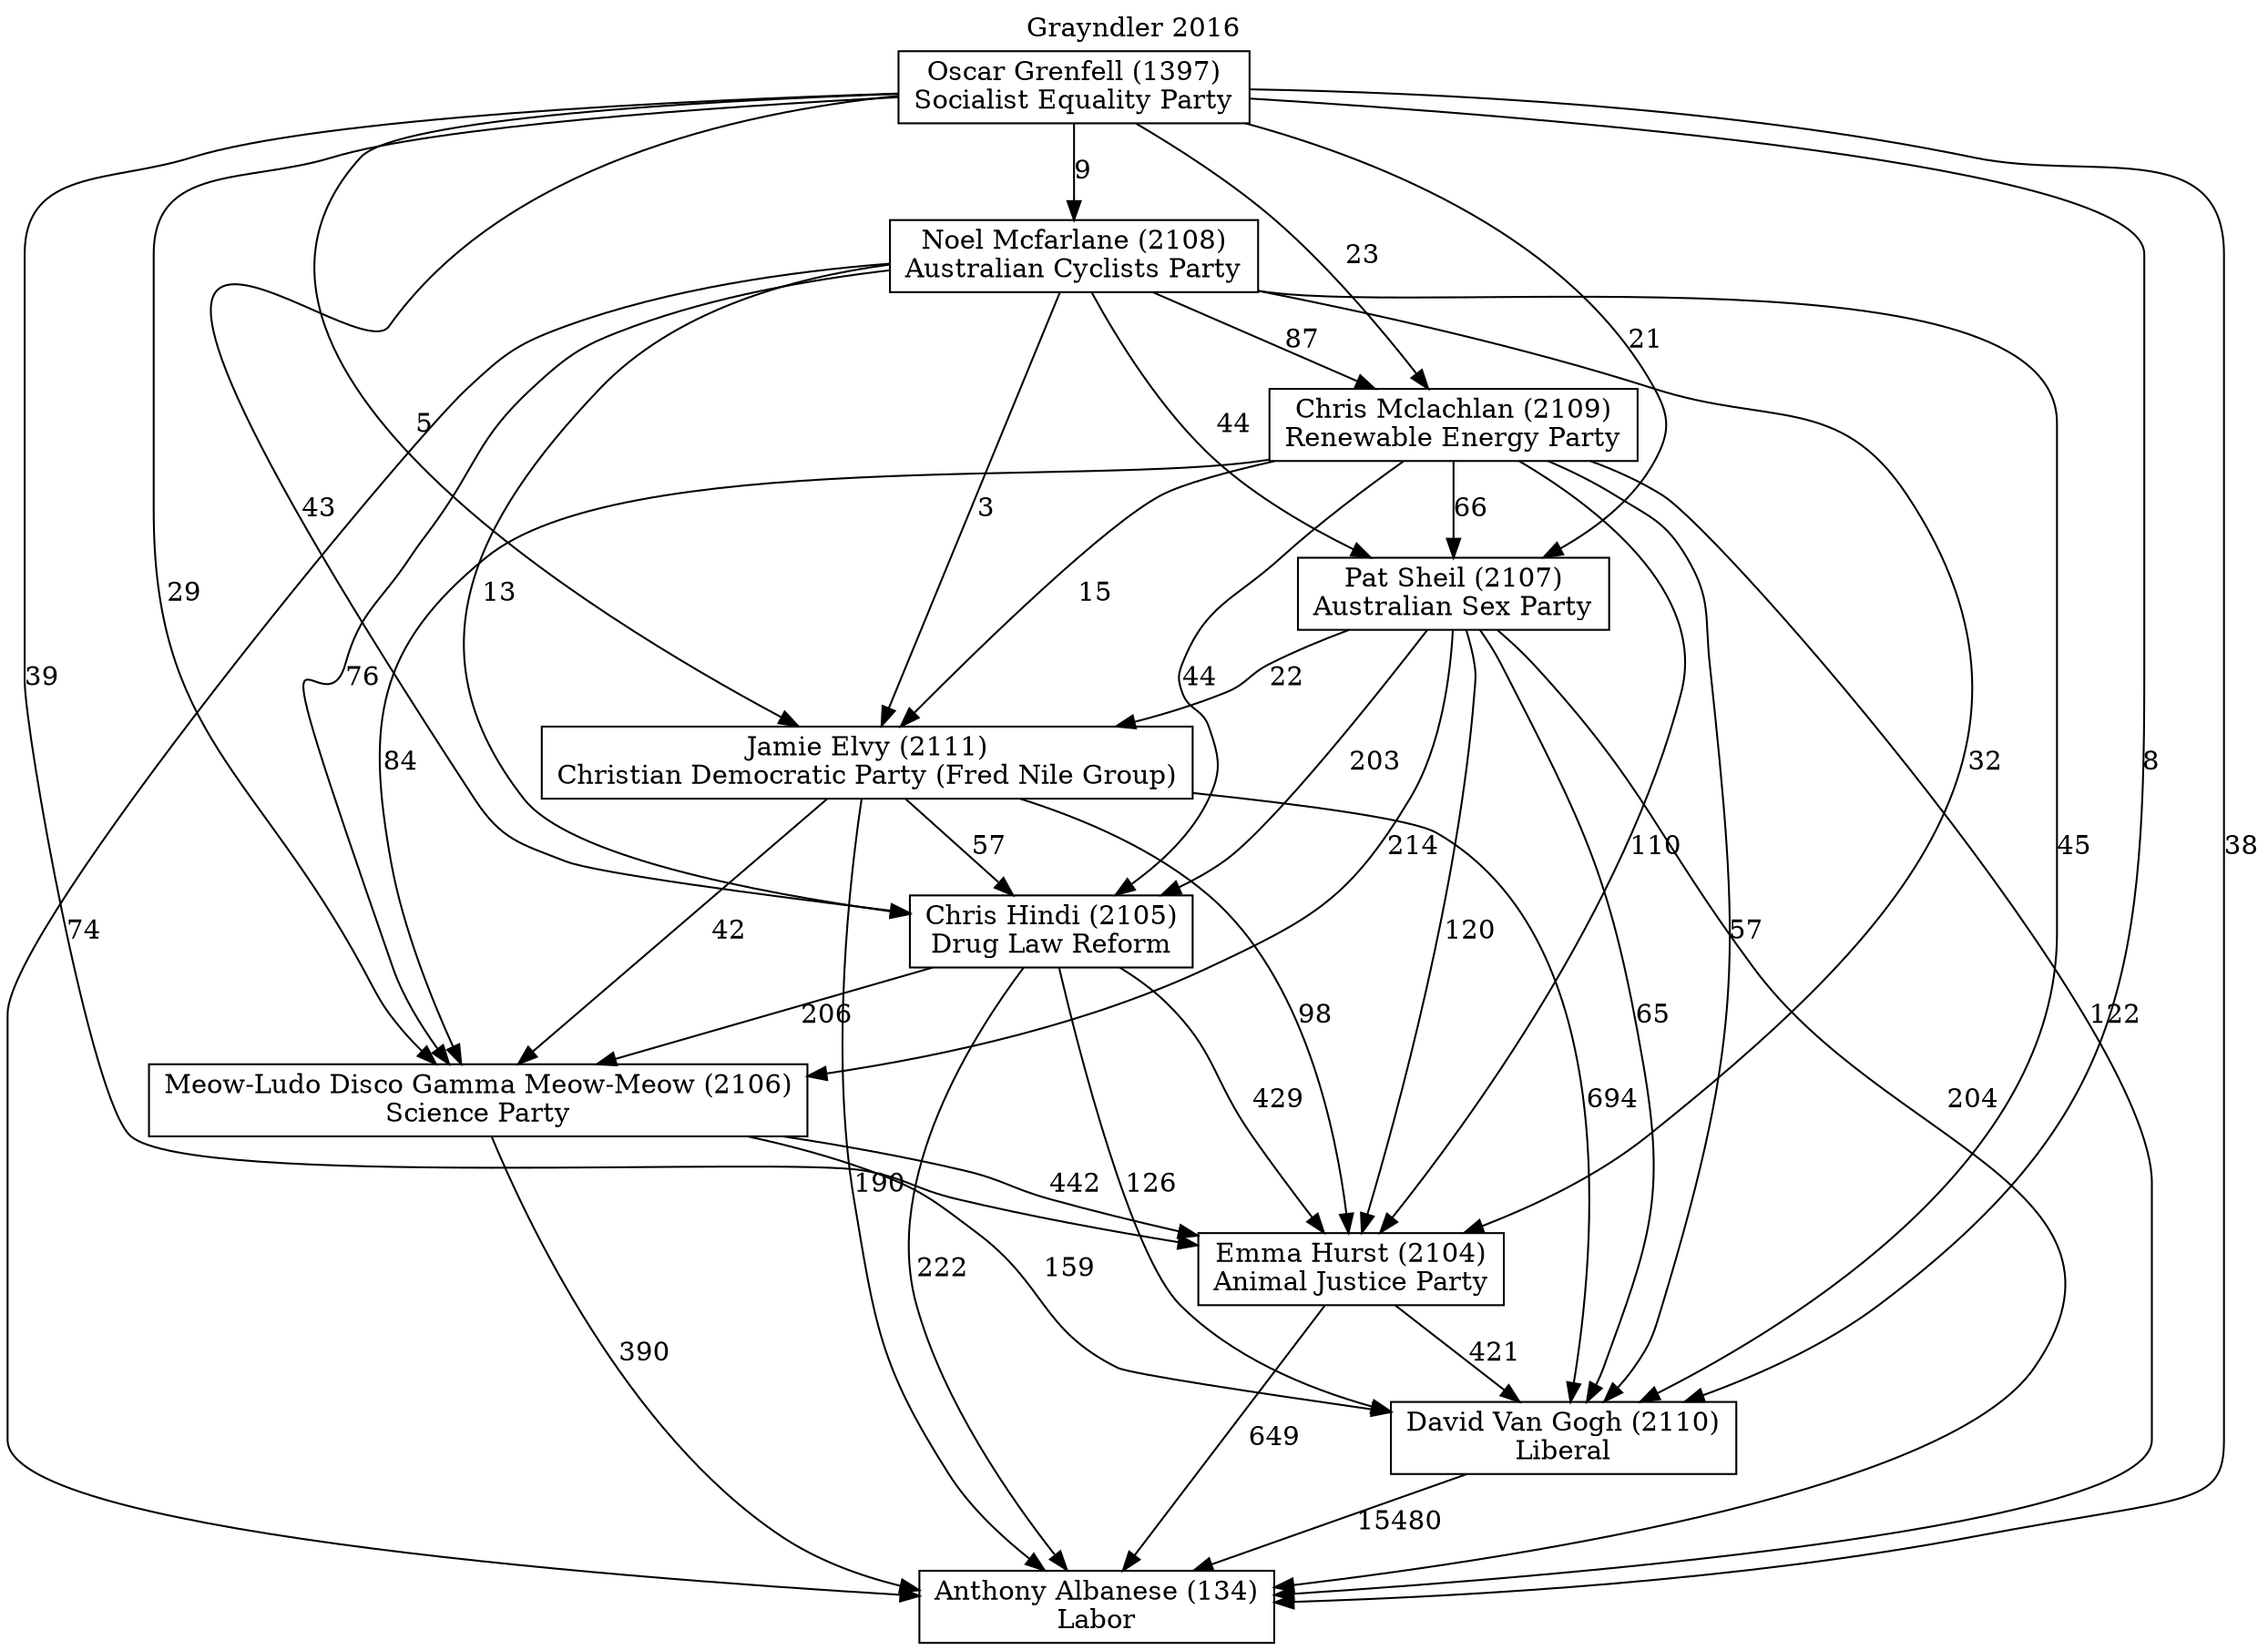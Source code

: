 // House preference flow
digraph "Anthony Albanese (134)_Grayndler_2016" {
	graph [label="Grayndler 2016" labelloc=t mclimit=10]
	node [shape=box]
	"David Van Gogh (2110)" [label="David Van Gogh (2110)
Liberal"]
	"Chris Mclachlan (2109)" [label="Chris Mclachlan (2109)
Renewable Energy Party"]
	"Jamie Elvy (2111)" [label="Jamie Elvy (2111)
Christian Democratic Party (Fred Nile Group)"]
	"Anthony Albanese (134)" [label="Anthony Albanese (134)
Labor"]
	"Chris Hindi (2105)" [label="Chris Hindi (2105)
Drug Law Reform"]
	"Emma Hurst (2104)" [label="Emma Hurst (2104)
Animal Justice Party"]
	"Pat Sheil (2107)" [label="Pat Sheil (2107)
Australian Sex Party"]
	"Noel Mcfarlane (2108)" [label="Noel Mcfarlane (2108)
Australian Cyclists Party"]
	"Oscar Grenfell (1397)" [label="Oscar Grenfell (1397)
Socialist Equality Party"]
	"Meow-Ludo Disco Gamma Meow-Meow (2106)" [label="Meow-Ludo Disco Gamma Meow-Meow (2106)
Science Party"]
	"Oscar Grenfell (1397)" -> "David Van Gogh (2110)" [label=8]
	"Emma Hurst (2104)" -> "Anthony Albanese (134)" [label=649]
	"Pat Sheil (2107)" -> "Anthony Albanese (134)" [label=204]
	"Noel Mcfarlane (2108)" -> "Pat Sheil (2107)" [label=44]
	"Chris Hindi (2105)" -> "Anthony Albanese (134)" [label=222]
	"Chris Mclachlan (2109)" -> "Jamie Elvy (2111)" [label=15]
	"Noel Mcfarlane (2108)" -> "Jamie Elvy (2111)" [label=3]
	"Oscar Grenfell (1397)" -> "Jamie Elvy (2111)" [label=5]
	"Jamie Elvy (2111)" -> "Meow-Ludo Disco Gamma Meow-Meow (2106)" [label=42]
	"Jamie Elvy (2111)" -> "Emma Hurst (2104)" [label=98]
	"Noel Mcfarlane (2108)" -> "Anthony Albanese (134)" [label=74]
	"Pat Sheil (2107)" -> "Emma Hurst (2104)" [label=120]
	"Meow-Ludo Disco Gamma Meow-Meow (2106)" -> "Anthony Albanese (134)" [label=390]
	"Oscar Grenfell (1397)" -> "Anthony Albanese (134)" [label=38]
	"Oscar Grenfell (1397)" -> "Noel Mcfarlane (2108)" [label=9]
	"Chris Mclachlan (2109)" -> "Emma Hurst (2104)" [label=110]
	"Noel Mcfarlane (2108)" -> "Chris Mclachlan (2109)" [label=87]
	"David Van Gogh (2110)" -> "Anthony Albanese (134)" [label=15480]
	"Chris Mclachlan (2109)" -> "Meow-Ludo Disco Gamma Meow-Meow (2106)" [label=84]
	"Oscar Grenfell (1397)" -> "Chris Mclachlan (2109)" [label=23]
	"Chris Hindi (2105)" -> "Emma Hurst (2104)" [label=429]
	"Pat Sheil (2107)" -> "Jamie Elvy (2111)" [label=22]
	"Chris Mclachlan (2109)" -> "David Van Gogh (2110)" [label=57]
	"Chris Mclachlan (2109)" -> "Chris Hindi (2105)" [label=44]
	"Chris Hindi (2105)" -> "Meow-Ludo Disco Gamma Meow-Meow (2106)" [label=206]
	"Pat Sheil (2107)" -> "Chris Hindi (2105)" [label=203]
	"Noel Mcfarlane (2108)" -> "David Van Gogh (2110)" [label=45]
	"Meow-Ludo Disco Gamma Meow-Meow (2106)" -> "Emma Hurst (2104)" [label=442]
	"Emma Hurst (2104)" -> "David Van Gogh (2110)" [label=421]
	"Jamie Elvy (2111)" -> "Chris Hindi (2105)" [label=57]
	"Noel Mcfarlane (2108)" -> "Meow-Ludo Disco Gamma Meow-Meow (2106)" [label=76]
	"Noel Mcfarlane (2108)" -> "Emma Hurst (2104)" [label=32]
	"Meow-Ludo Disco Gamma Meow-Meow (2106)" -> "David Van Gogh (2110)" [label=159]
	"Oscar Grenfell (1397)" -> "Meow-Ludo Disco Gamma Meow-Meow (2106)" [label=29]
	"Noel Mcfarlane (2108)" -> "Chris Hindi (2105)" [label=13]
	"Pat Sheil (2107)" -> "Meow-Ludo Disco Gamma Meow-Meow (2106)" [label=214]
	"Oscar Grenfell (1397)" -> "Emma Hurst (2104)" [label=39]
	"Chris Mclachlan (2109)" -> "Pat Sheil (2107)" [label=66]
	"Chris Mclachlan (2109)" -> "Anthony Albanese (134)" [label=122]
	"Jamie Elvy (2111)" -> "David Van Gogh (2110)" [label=694]
	"Oscar Grenfell (1397)" -> "Chris Hindi (2105)" [label=43]
	"Jamie Elvy (2111)" -> "Anthony Albanese (134)" [label=190]
	"Chris Hindi (2105)" -> "David Van Gogh (2110)" [label=126]
	"Oscar Grenfell (1397)" -> "Pat Sheil (2107)" [label=21]
	"Pat Sheil (2107)" -> "David Van Gogh (2110)" [label=65]
}
